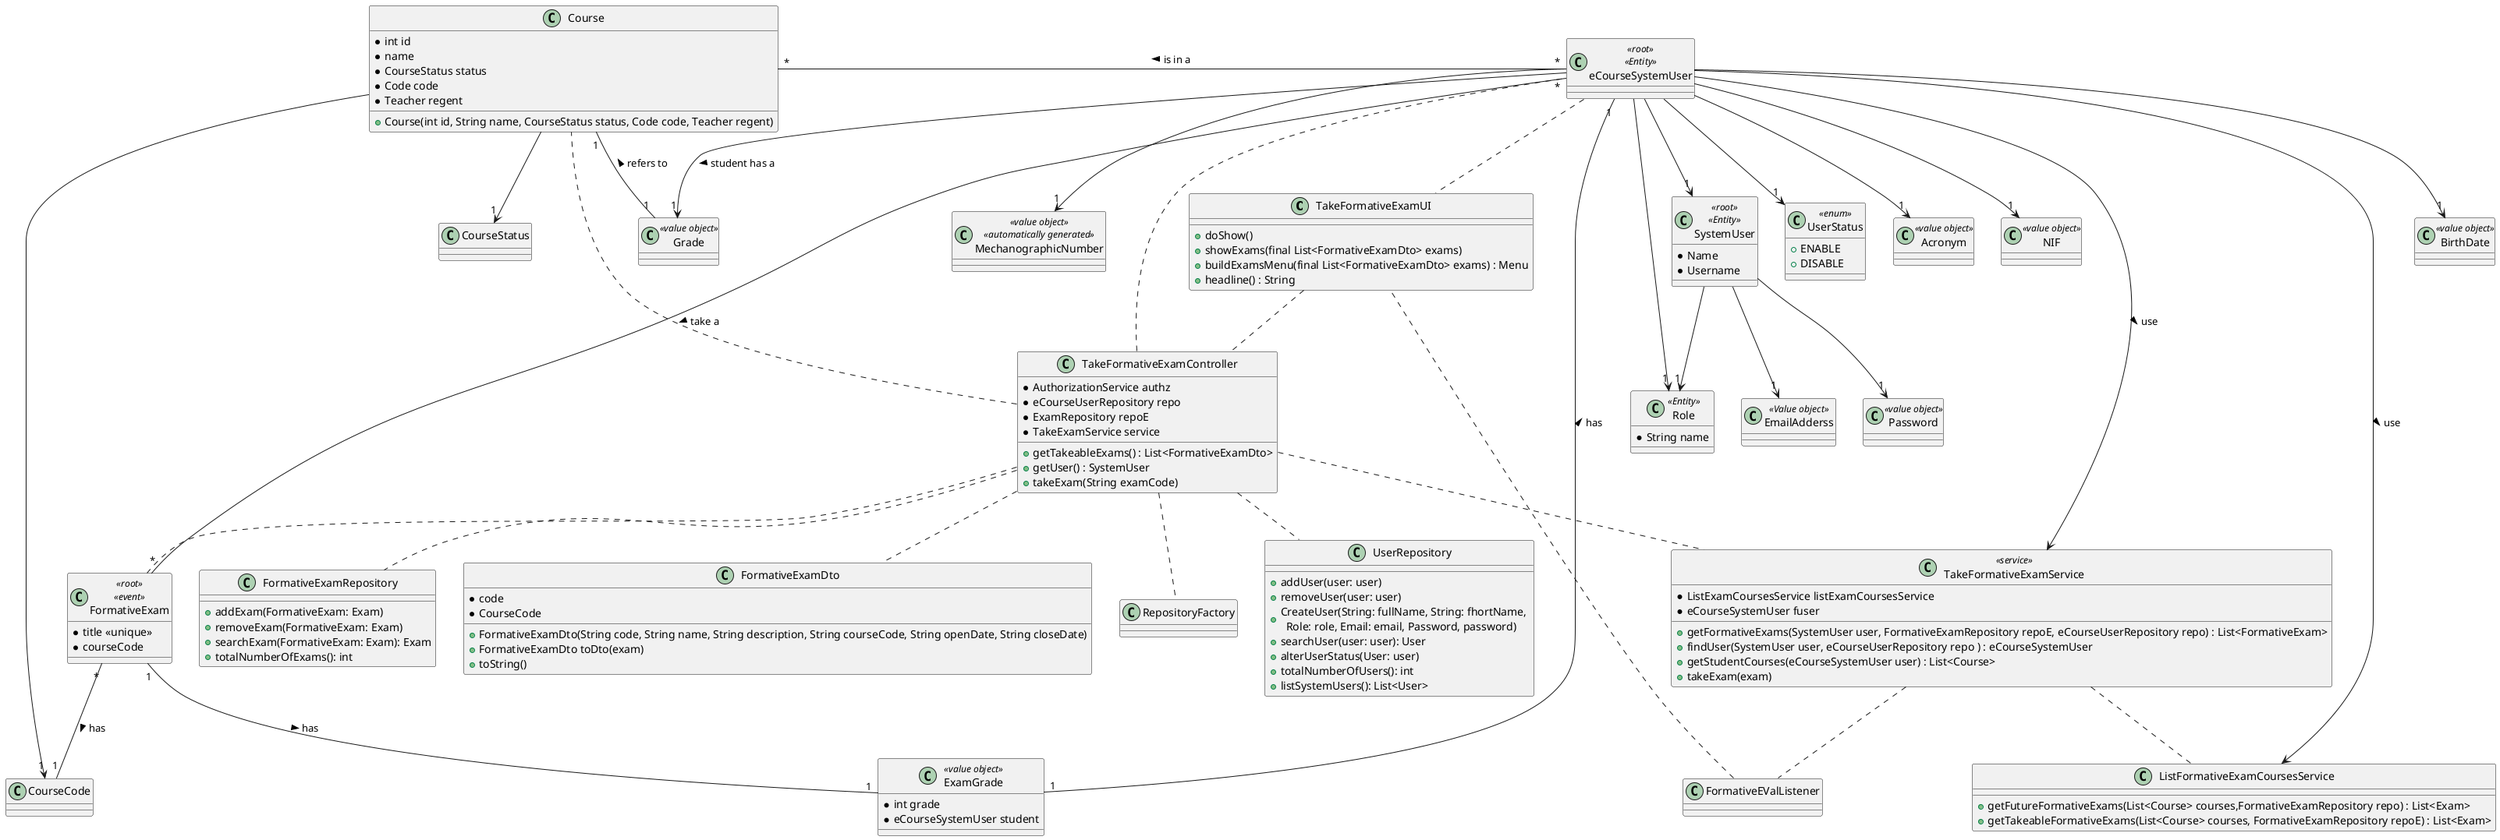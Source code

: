 @startuml

top to bottom direction

class TakeFormativeExamUI {
    + doShow()
    + showExams(final List<FormativeExamDto> exams)
    + buildExamsMenu(final List<FormativeExamDto> exams) : Menu
    + headline() : String
}

class TakeFormativeExamController {
    * AuthorizationService authz
    * eCourseUserRepository repo
    * ExamRepository repoE
    * TakeExamService service
    + getTakeableExams() : List<FormativeExamDto>
    + getUser() : SystemUser
    + takeExam(String examCode)
}

class SystemUser <<root>> <<Entity>> {
    * Name
    * Username
}

class eCourseSystemUser <<root>> <<Entity>> {

}

class EmailAdderss <<Value object>>

class Role <<Entity>> {
    * String name
}

class UserStatus <<enum>> {
    + ENABLE
    + DISABLE
}

class Password <<value object>>

class Acronym <<value object>>

class NIF <<value object>>

class BirthDate <<value object>>

class MechanographicNumber <<value object>> <<automatically generated>>

class Grade <<value object>>

class Course {
    * int id
    * name
    * CourseStatus status
    * Code code
    * Teacher regent
    + Course(int id, String name, CourseStatus status, Code code, Teacher regent)
}

class FormativeExam <<root>> <<event>> {
    * title <<unique>>
    * courseCode
}

class ExamGrade <<value object>> {
    * int grade
    * eCourseSystemUser student
}

class RepositoryFactory {

}

class UserRepository {
    + addUser(user: user)
    + removeUser(user: user)
    + CreateUser(String: fullName, String: fhortName, \n  Role: role, Email: email, Password, password)
    + searchUser(user: user): User
    + alterUserStatus(User: user)
    + totalNumberOfUsers(): int
    + listSystemUsers(): List<User>
}

class FormativeExamRepository {
    + addExam(FormativeExam: Exam)
    + removeExam(FormativeExam: Exam)
    + searchExam(FormativeExam: Exam): Exam
    + totalNumberOfExams(): int
}

class FormativeExamDto {
     * code
     * CourseCode
     + FormativeExamDto(String code, String name, String description, String courseCode, String openDate, String closeDate)
     + FormativeExamDto toDto(exam)
     + toString()
}

class TakeFormativeExamService <<service>> {
    * ListExamCoursesService listExamCoursesService
    * eCourseSystemUser fuser
    + getFormativeExams(SystemUser user, FormativeExamRepository repoE, eCourseUserRepository repo) : List<FormativeExam>
    + findUser(SystemUser user, eCourseUserRepository repo ) : eCourseSystemUser
    + getStudentCourses(eCourseSystemUser user) : List<Course>
    + takeExam(exam)

}

class ListFormativeExamCoursesService {
    + getFutureFormativeExams(List<Course> courses,FormativeExamRepository repo) : List<Exam>
    + getTakeableFormativeExams(List<Course> courses, FormativeExamRepository repoE) : List<Exam>
}

class FormativeEValListener {
}



'Relationships

SystemUser --> "1" EmailAdderss
SystemUser --> "1" Password
SystemUser --> "1" Role

eCourseSystemUser --> "1" SystemUser
eCourseSystemUser --> "1" Role
eCourseSystemUser --> "1" UserStatus
eCourseSystemUser --> "1" Acronym
eCourseSystemUser --> "1" NIF
eCourseSystemUser --> "1" BirthDate
eCourseSystemUser --> "1" MechanographicNumber
eCourseSystemUser --> "1" Grade : student has a >

eCourseSystemUser --> TakeFormativeExamService : use >
eCourseSystemUser --> ListFormativeExamCoursesService : use >

eCourseSystemUser "*" -- "*" FormativeExam : take a >


Course --> "1" CourseStatus
Course --> "1" CourseCode

Course "1" -- "1" Grade : refers to <

Course "*" - "*" eCourseSystemUser : is in a <

FormativeExam "1" -- "1" ExamGrade : has >
FormativeExam "*" -- "1" CourseCode : has >
ExamGrade "1" -- "1" eCourseSystemUser : has >

eCourseSystemUser .. TakeFormativeExamUI
TakeFormativeExamUI .. TakeFormativeExamController
TakeFormativeExamController .. RepositoryFactory
TakeFormativeExamController .. FormativeExamRepository
TakeFormativeExamController .. UserRepository
TakeFormativeExamController .. TakeFormativeExamService
TakeFormativeExamController .. FormativeExam
TakeFormativeExamController .. eCourseSystemUser
TakeFormativeExamController .. Course
TakeFormativeExamController .. FormativeExamDto
TakeFormativeExamService .. ListFormativeExamCoursesService
TakeFormativeExamService .. FormativeEValListener
FormativeEValListener .. TakeFormativeExamUI




@enduml